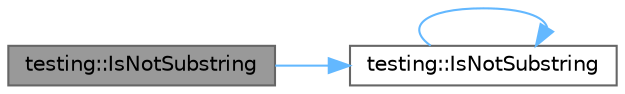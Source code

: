 digraph "testing::IsNotSubstring"
{
 // LATEX_PDF_SIZE
  bgcolor="transparent";
  edge [fontname=Helvetica,fontsize=10,labelfontname=Helvetica,labelfontsize=10];
  node [fontname=Helvetica,fontsize=10,shape=box,height=0.2,width=0.4];
  rankdir="LR";
  Node1 [id="Node000001",label="testing::IsNotSubstring",height=0.2,width=0.4,color="gray40", fillcolor="grey60", style="filled", fontcolor="black",tooltip=" "];
  Node1 -> Node2 [id="edge1_Node000001_Node000002",color="steelblue1",style="solid",tooltip=" "];
  Node2 [id="Node000002",label="testing::IsNotSubstring",height=0.2,width=0.4,color="grey40", fillcolor="white", style="filled",URL="$namespacetesting.html#ab553b649b06ef2339cbd90f8dfa119f0",tooltip=" "];
  Node2 -> Node2 [id="edge2_Node000002_Node000002",color="steelblue1",style="solid",tooltip=" "];
}
